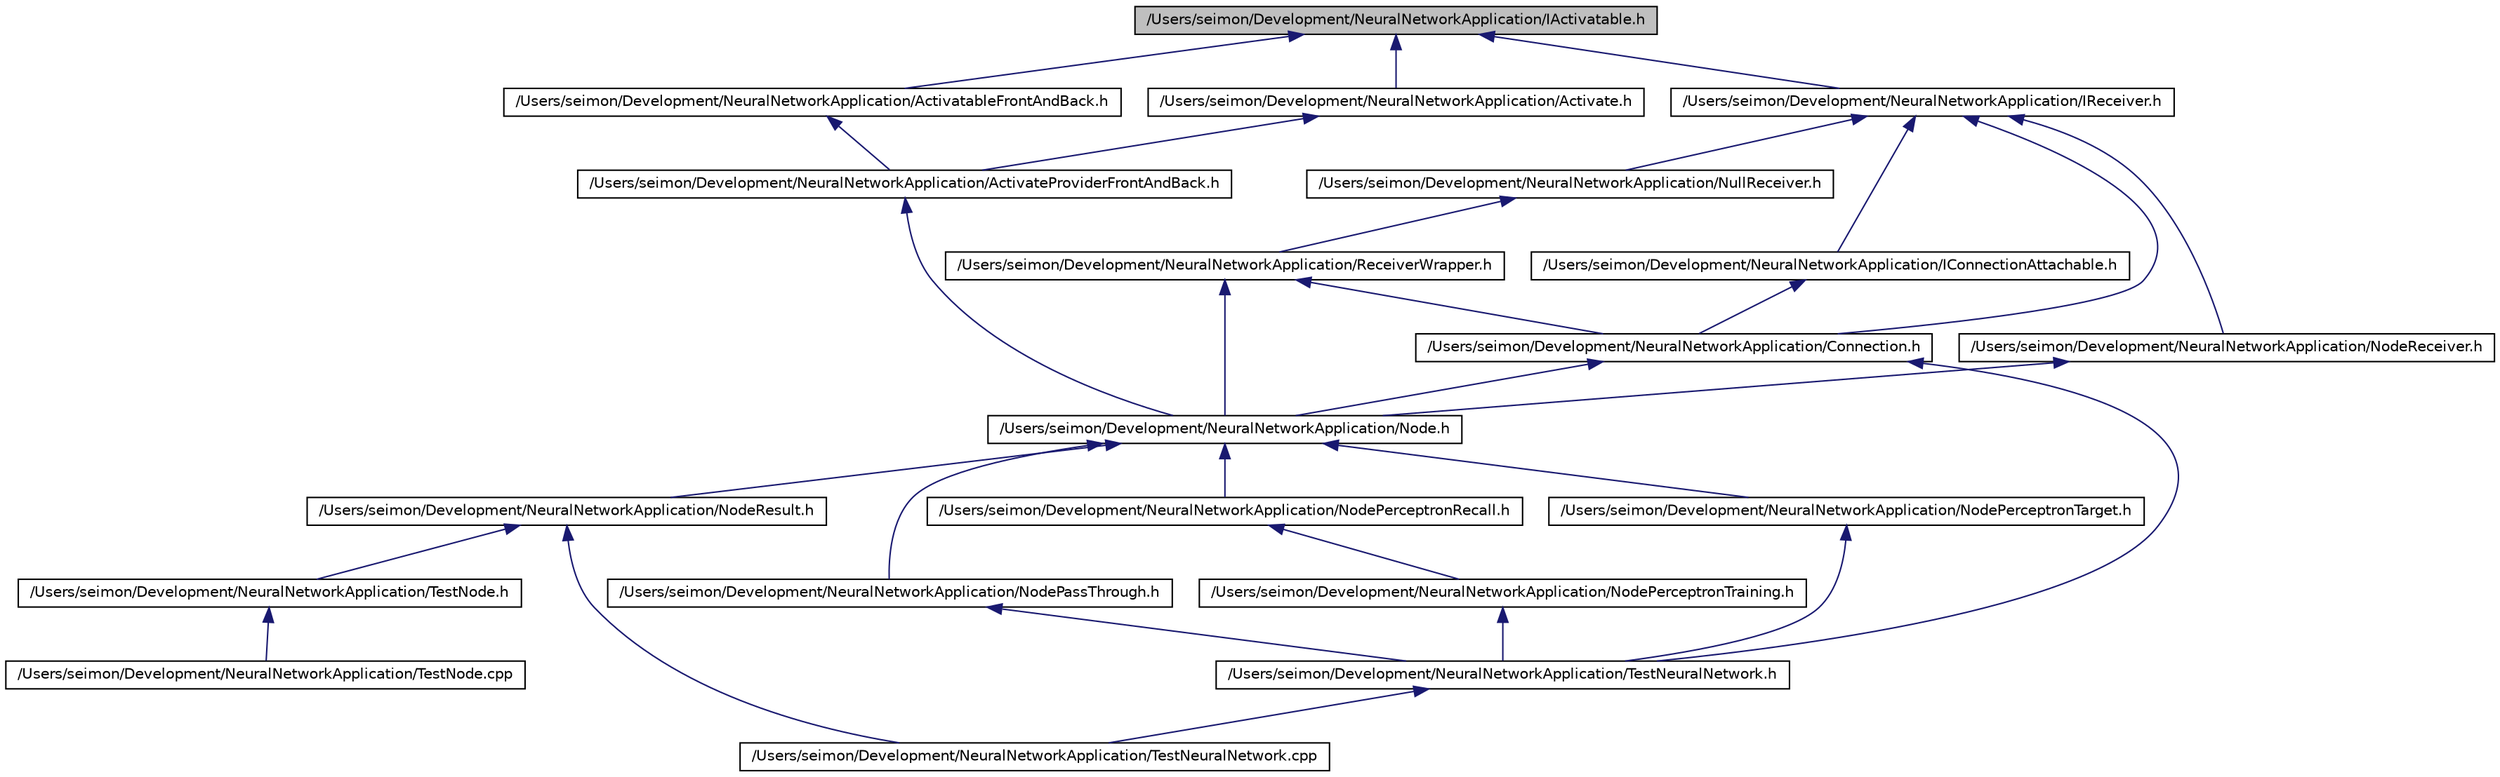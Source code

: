 digraph G
{
  edge [fontname="Helvetica",fontsize="10",labelfontname="Helvetica",labelfontsize="10"];
  node [fontname="Helvetica",fontsize="10",shape=record];
  Node1 [label="/Users/seimon/Development/NeuralNetworkApplication/IActivatable.h",height=0.2,width=0.4,color="black", fillcolor="grey75", style="filled" fontcolor="black"];
  Node1 -> Node2 [dir=back,color="midnightblue",fontsize="10",style="solid"];
  Node2 [label="/Users/seimon/Development/NeuralNetworkApplication/ActivatableFrontAndBack.h",height=0.2,width=0.4,color="black", fillcolor="white", style="filled",URL="$_activatable_front_and_back_8h.html"];
  Node2 -> Node3 [dir=back,color="midnightblue",fontsize="10",style="solid"];
  Node3 [label="/Users/seimon/Development/NeuralNetworkApplication/ActivateProviderFrontAndBack.h",height=0.2,width=0.4,color="black", fillcolor="white", style="filled",URL="$_activate_provider_front_and_back_8h.html"];
  Node3 -> Node4 [dir=back,color="midnightblue",fontsize="10",style="solid"];
  Node4 [label="/Users/seimon/Development/NeuralNetworkApplication/Node.h",height=0.2,width=0.4,color="black", fillcolor="white", style="filled",URL="$_node_8h.html"];
  Node4 -> Node5 [dir=back,color="midnightblue",fontsize="10",style="solid"];
  Node5 [label="/Users/seimon/Development/NeuralNetworkApplication/NodePassThrough.h",height=0.2,width=0.4,color="black", fillcolor="white", style="filled",URL="$_node_pass_through_8h.html"];
  Node5 -> Node6 [dir=back,color="midnightblue",fontsize="10",style="solid"];
  Node6 [label="/Users/seimon/Development/NeuralNetworkApplication/TestNeuralNetwork.h",height=0.2,width=0.4,color="black", fillcolor="white", style="filled",URL="$_test_neural_network_8h.html"];
  Node6 -> Node7 [dir=back,color="midnightblue",fontsize="10",style="solid"];
  Node7 [label="/Users/seimon/Development/NeuralNetworkApplication/TestNeuralNetwork.cpp",height=0.2,width=0.4,color="black", fillcolor="white", style="filled",URL="$_test_neural_network_8cpp.html"];
  Node4 -> Node8 [dir=back,color="midnightblue",fontsize="10",style="solid"];
  Node8 [label="/Users/seimon/Development/NeuralNetworkApplication/NodePerceptronRecall.h",height=0.2,width=0.4,color="black", fillcolor="white", style="filled",URL="$_node_perceptron_recall_8h.html"];
  Node8 -> Node9 [dir=back,color="midnightblue",fontsize="10",style="solid"];
  Node9 [label="/Users/seimon/Development/NeuralNetworkApplication/NodePerceptronTraining.h",height=0.2,width=0.4,color="black", fillcolor="white", style="filled",URL="$_node_perceptron_training_8h.html"];
  Node9 -> Node6 [dir=back,color="midnightblue",fontsize="10",style="solid"];
  Node4 -> Node10 [dir=back,color="midnightblue",fontsize="10",style="solid"];
  Node10 [label="/Users/seimon/Development/NeuralNetworkApplication/NodePerceptronTarget.h",height=0.2,width=0.4,color="black", fillcolor="white", style="filled",URL="$_node_perceptron_target_8h.html"];
  Node10 -> Node6 [dir=back,color="midnightblue",fontsize="10",style="solid"];
  Node4 -> Node11 [dir=back,color="midnightblue",fontsize="10",style="solid"];
  Node11 [label="/Users/seimon/Development/NeuralNetworkApplication/NodeResult.h",height=0.2,width=0.4,color="black", fillcolor="white", style="filled",URL="$_node_result_8h.html"];
  Node11 -> Node7 [dir=back,color="midnightblue",fontsize="10",style="solid"];
  Node11 -> Node12 [dir=back,color="midnightblue",fontsize="10",style="solid"];
  Node12 [label="/Users/seimon/Development/NeuralNetworkApplication/TestNode.h",height=0.2,width=0.4,color="black", fillcolor="white", style="filled",URL="$_test_node_8h.html"];
  Node12 -> Node13 [dir=back,color="midnightblue",fontsize="10",style="solid"];
  Node13 [label="/Users/seimon/Development/NeuralNetworkApplication/TestNode.cpp",height=0.2,width=0.4,color="black", fillcolor="white", style="filled",URL="$_test_node_8cpp.html"];
  Node1 -> Node14 [dir=back,color="midnightblue",fontsize="10",style="solid"];
  Node14 [label="/Users/seimon/Development/NeuralNetworkApplication/Activate.h",height=0.2,width=0.4,color="black", fillcolor="white", style="filled",URL="$_activate_8h.html"];
  Node14 -> Node3 [dir=back,color="midnightblue",fontsize="10",style="solid"];
  Node1 -> Node15 [dir=back,color="midnightblue",fontsize="10",style="solid"];
  Node15 [label="/Users/seimon/Development/NeuralNetworkApplication/IReceiver.h",height=0.2,width=0.4,color="black", fillcolor="white", style="filled",URL="$_i_receiver_8h.html"];
  Node15 -> Node16 [dir=back,color="midnightblue",fontsize="10",style="solid"];
  Node16 [label="/Users/seimon/Development/NeuralNetworkApplication/Connection.h",height=0.2,width=0.4,color="black", fillcolor="white", style="filled",URL="$_connection_8h.html"];
  Node16 -> Node4 [dir=back,color="midnightblue",fontsize="10",style="solid"];
  Node16 -> Node6 [dir=back,color="midnightblue",fontsize="10",style="solid"];
  Node15 -> Node17 [dir=back,color="midnightblue",fontsize="10",style="solid"];
  Node17 [label="/Users/seimon/Development/NeuralNetworkApplication/NullReceiver.h",height=0.2,width=0.4,color="black", fillcolor="white", style="filled",URL="$_null_receiver_8h.html"];
  Node17 -> Node18 [dir=back,color="midnightblue",fontsize="10",style="solid"];
  Node18 [label="/Users/seimon/Development/NeuralNetworkApplication/ReceiverWrapper.h",height=0.2,width=0.4,color="black", fillcolor="white", style="filled",URL="$_receiver_wrapper_8h.html"];
  Node18 -> Node16 [dir=back,color="midnightblue",fontsize="10",style="solid"];
  Node18 -> Node4 [dir=back,color="midnightblue",fontsize="10",style="solid"];
  Node15 -> Node19 [dir=back,color="midnightblue",fontsize="10",style="solid"];
  Node19 [label="/Users/seimon/Development/NeuralNetworkApplication/IConnectionAttachable.h",height=0.2,width=0.4,color="black", fillcolor="white", style="filled",URL="$_i_connection_attachable_8h.html"];
  Node19 -> Node16 [dir=back,color="midnightblue",fontsize="10",style="solid"];
  Node15 -> Node20 [dir=back,color="midnightblue",fontsize="10",style="solid"];
  Node20 [label="/Users/seimon/Development/NeuralNetworkApplication/NodeReceiver.h",height=0.2,width=0.4,color="black", fillcolor="white", style="filled",URL="$_node_receiver_8h.html"];
  Node20 -> Node4 [dir=back,color="midnightblue",fontsize="10",style="solid"];
}
